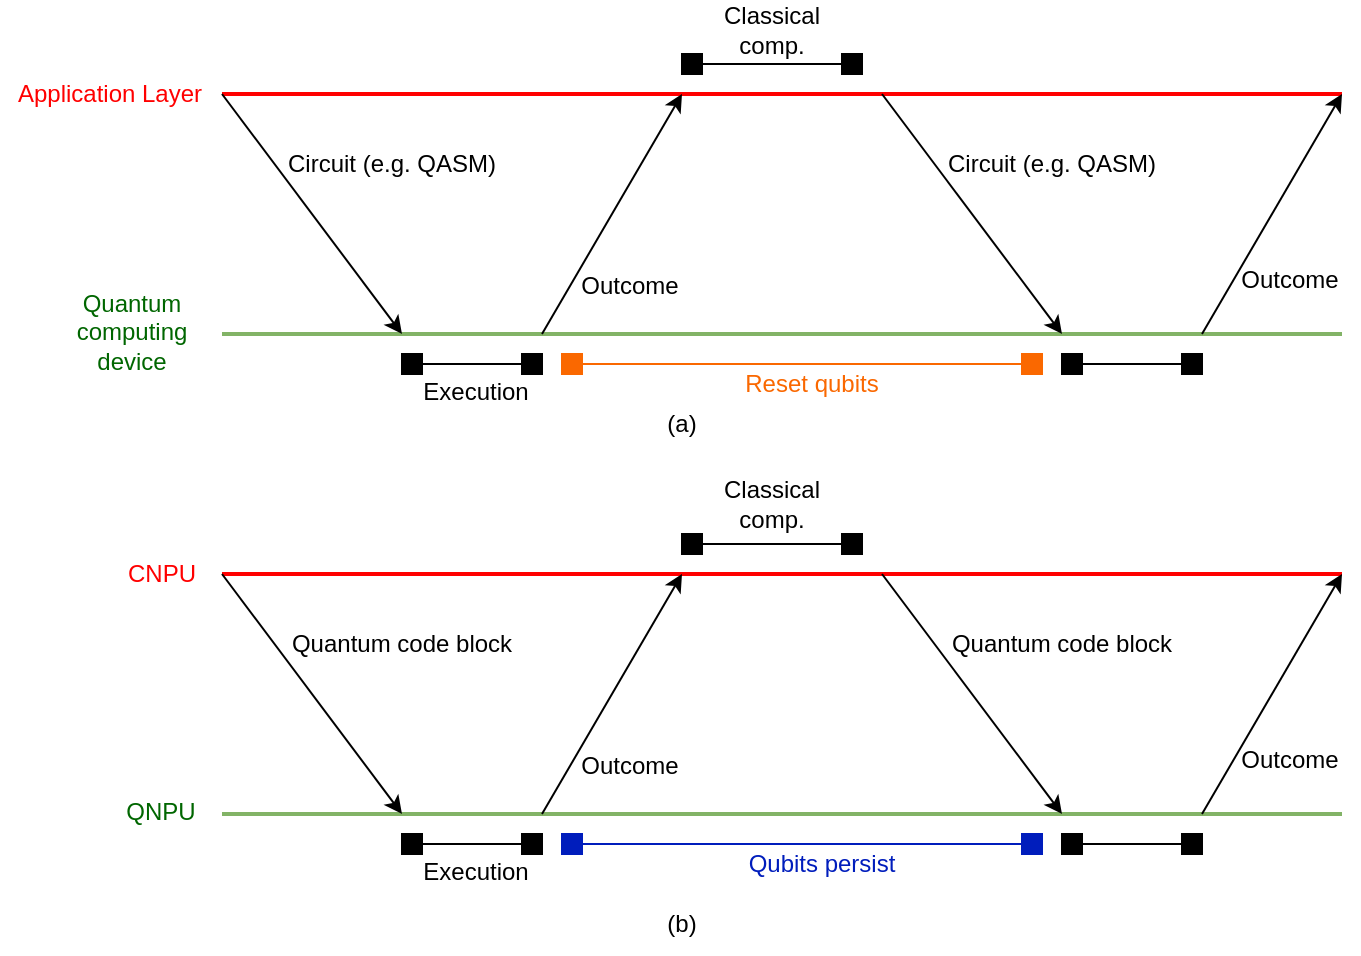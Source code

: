 <mxfile version="24.8.3">
    <diagram id="GXOfyXI1hKdeZPIsg9Lf" name="Page-1">
        <mxGraphModel dx="2388" dy="561" grid="1" gridSize="10" guides="1" tooltips="1" connect="1" arrows="1" fold="1" page="1" pageScale="1" pageWidth="850" pageHeight="1100" math="0" shadow="0">
            <root>
                <mxCell id="0"/>
                <mxCell id="1" parent="0"/>
                <mxCell id="2" value="" style="endArrow=none;html=1;fillColor=#f8cecc;strokeColor=#FF0000;strokeWidth=2;" parent="1" edge="1">
                    <mxGeometry width="50" height="50" relative="1" as="geometry">
                        <mxPoint x="80" y="120" as="sourcePoint"/>
                        <mxPoint x="640" y="120" as="targetPoint"/>
                    </mxGeometry>
                </mxCell>
                <mxCell id="3" value="" style="endArrow=none;html=1;fillColor=#d5e8d4;strokeColor=#82b366;strokeWidth=2;" parent="1" edge="1">
                    <mxGeometry width="50" height="50" relative="1" as="geometry">
                        <mxPoint x="80" y="240" as="sourcePoint"/>
                        <mxPoint x="640" y="240" as="targetPoint"/>
                    </mxGeometry>
                </mxCell>
                <mxCell id="4" value="" style="endArrow=classic;html=1;" parent="1" edge="1">
                    <mxGeometry width="50" height="50" relative="1" as="geometry">
                        <mxPoint x="80" y="120" as="sourcePoint"/>
                        <mxPoint x="170" y="240" as="targetPoint"/>
                    </mxGeometry>
                </mxCell>
                <mxCell id="5" value="" style="endArrow=classic;html=1;" parent="1" edge="1">
                    <mxGeometry width="50" height="50" relative="1" as="geometry">
                        <mxPoint x="240" y="240" as="sourcePoint"/>
                        <mxPoint x="310" y="120" as="targetPoint"/>
                    </mxGeometry>
                </mxCell>
                <mxCell id="6" value="" style="endArrow=classic;html=1;" parent="1" edge="1">
                    <mxGeometry width="50" height="50" relative="1" as="geometry">
                        <mxPoint x="410" y="120" as="sourcePoint"/>
                        <mxPoint x="500" y="240" as="targetPoint"/>
                    </mxGeometry>
                </mxCell>
                <mxCell id="7" value="" style="endArrow=classic;html=1;" parent="1" edge="1">
                    <mxGeometry width="50" height="50" relative="1" as="geometry">
                        <mxPoint x="570" y="240" as="sourcePoint"/>
                        <mxPoint x="640" y="120" as="targetPoint"/>
                    </mxGeometry>
                </mxCell>
                <mxCell id="10" style="edgeStyle=none;html=1;exitX=1;exitY=0.5;exitDx=0;exitDy=0;entryX=0;entryY=0.5;entryDx=0;entryDy=0;endArrow=none;endFill=0;" parent="1" source="8" target="9" edge="1">
                    <mxGeometry relative="1" as="geometry"/>
                </mxCell>
                <mxCell id="8" value="" style="rounded=0;whiteSpace=wrap;html=1;fillColor=#000000;" parent="1" vertex="1">
                    <mxGeometry x="170" y="250" width="10" height="10" as="geometry"/>
                </mxCell>
                <mxCell id="9" value="" style="rounded=0;whiteSpace=wrap;html=1;fillColor=#000000;" parent="1" vertex="1">
                    <mxGeometry x="230" y="250" width="10" height="10" as="geometry"/>
                </mxCell>
                <mxCell id="11" value="Execution" style="text;html=1;align=center;verticalAlign=middle;whiteSpace=wrap;rounded=0;" parent="1" vertex="1">
                    <mxGeometry x="177" y="254" width="60" height="30" as="geometry"/>
                </mxCell>
                <mxCell id="15" style="edgeStyle=none;html=1;exitX=1;exitY=0.5;exitDx=0;exitDy=0;entryX=0;entryY=0.5;entryDx=0;entryDy=0;endArrow=none;endFill=0;fillColor=#fa6800;strokeColor=#FA6800;" parent="1" source="16" target="17" edge="1">
                    <mxGeometry relative="1" as="geometry"/>
                </mxCell>
                <mxCell id="16" value="" style="rounded=0;whiteSpace=wrap;html=1;fillColor=#fa6800;strokeColor=#FA6800;fontColor=#000000;" parent="1" vertex="1">
                    <mxGeometry x="250" y="250" width="10" height="10" as="geometry"/>
                </mxCell>
                <mxCell id="17" value="" style="rounded=0;whiteSpace=wrap;html=1;fillColor=#fa6800;strokeColor=#FA6800;fontColor=#000000;" parent="1" vertex="1">
                    <mxGeometry x="480" y="250" width="10" height="10" as="geometry"/>
                </mxCell>
                <mxCell id="19" style="edgeStyle=none;html=1;exitX=1;exitY=0.5;exitDx=0;exitDy=0;entryX=0;entryY=0.5;entryDx=0;entryDy=0;endArrow=none;endFill=0;" parent="1" source="20" target="21" edge="1">
                    <mxGeometry relative="1" as="geometry"/>
                </mxCell>
                <mxCell id="20" value="" style="rounded=0;whiteSpace=wrap;html=1;fillColor=#000000;" parent="1" vertex="1">
                    <mxGeometry x="500" y="250" width="10" height="10" as="geometry"/>
                </mxCell>
                <mxCell id="21" value="" style="rounded=0;whiteSpace=wrap;html=1;fillColor=#000000;" parent="1" vertex="1">
                    <mxGeometry x="560" y="250" width="10" height="10" as="geometry"/>
                </mxCell>
                <mxCell id="22" style="edgeStyle=none;html=1;exitX=1;exitY=0.5;exitDx=0;exitDy=0;entryX=0;entryY=0.5;entryDx=0;entryDy=0;endArrow=none;endFill=0;" parent="1" source="23" target="24" edge="1">
                    <mxGeometry relative="1" as="geometry"/>
                </mxCell>
                <mxCell id="23" value="" style="rounded=0;whiteSpace=wrap;html=1;fillColor=#000000;" parent="1" vertex="1">
                    <mxGeometry x="310" y="100" width="10" height="10" as="geometry"/>
                </mxCell>
                <mxCell id="24" value="" style="rounded=0;whiteSpace=wrap;html=1;fillColor=#000000;" parent="1" vertex="1">
                    <mxGeometry x="390" y="100" width="10" height="10" as="geometry"/>
                </mxCell>
                <mxCell id="26" value="Reset qubits" style="text;html=1;align=center;verticalAlign=middle;whiteSpace=wrap;rounded=0;fontColor=#FA6800;" parent="1" vertex="1">
                    <mxGeometry x="340" y="250" width="70" height="30" as="geometry"/>
                </mxCell>
                <mxCell id="28" value="Classical comp." style="text;html=1;align=center;verticalAlign=middle;whiteSpace=wrap;rounded=0;" parent="1" vertex="1">
                    <mxGeometry x="325" y="73" width="60" height="30" as="geometry"/>
                </mxCell>
                <mxCell id="29" value="Circuit (e.g. QASM)" style="text;html=1;align=center;verticalAlign=middle;whiteSpace=wrap;rounded=0;" parent="1" vertex="1">
                    <mxGeometry x="110" y="140" width="110" height="30" as="geometry"/>
                </mxCell>
                <mxCell id="30" value="Outcome" style="text;html=1;align=center;verticalAlign=middle;whiteSpace=wrap;rounded=0;" parent="1" vertex="1">
                    <mxGeometry x="254" y="201" width="60" height="30" as="geometry"/>
                </mxCell>
                <mxCell id="32" value="Circuit (e.g. QASM)" style="text;html=1;align=center;verticalAlign=middle;whiteSpace=wrap;rounded=0;" parent="1" vertex="1">
                    <mxGeometry x="440" y="140" width="110" height="30" as="geometry"/>
                </mxCell>
                <mxCell id="33" value="Outcome" style="text;html=1;align=center;verticalAlign=middle;whiteSpace=wrap;rounded=0;" parent="1" vertex="1">
                    <mxGeometry x="584" y="198" width="60" height="30" as="geometry"/>
                </mxCell>
                <mxCell id="34" value="Application Layer" style="text;html=1;align=center;verticalAlign=middle;whiteSpace=wrap;rounded=0;fontColor=#FF0000;" parent="1" vertex="1">
                    <mxGeometry x="-31" y="105" width="110" height="30" as="geometry"/>
                </mxCell>
                <mxCell id="36" value="Quantum computing device" style="text;html=1;align=center;verticalAlign=middle;whiteSpace=wrap;rounded=0;fontColor=#006600;" parent="1" vertex="1">
                    <mxGeometry y="224" width="70" height="30" as="geometry"/>
                </mxCell>
                <mxCell id="37" value="" style="endArrow=none;html=1;fillColor=#f8cecc;strokeColor=#FF0000;strokeWidth=2;" parent="1" edge="1">
                    <mxGeometry width="50" height="50" relative="1" as="geometry">
                        <mxPoint x="80" y="360" as="sourcePoint"/>
                        <mxPoint x="640" y="360" as="targetPoint"/>
                    </mxGeometry>
                </mxCell>
                <mxCell id="38" value="" style="endArrow=none;html=1;fillColor=#d5e8d4;strokeColor=#82b366;strokeWidth=2;" parent="1" edge="1">
                    <mxGeometry width="50" height="50" relative="1" as="geometry">
                        <mxPoint x="80" y="480" as="sourcePoint"/>
                        <mxPoint x="640" y="480" as="targetPoint"/>
                    </mxGeometry>
                </mxCell>
                <mxCell id="39" value="" style="endArrow=classic;html=1;" parent="1" edge="1">
                    <mxGeometry width="50" height="50" relative="1" as="geometry">
                        <mxPoint x="80" y="360" as="sourcePoint"/>
                        <mxPoint x="170" y="480" as="targetPoint"/>
                    </mxGeometry>
                </mxCell>
                <mxCell id="40" value="" style="endArrow=classic;html=1;" parent="1" edge="1">
                    <mxGeometry width="50" height="50" relative="1" as="geometry">
                        <mxPoint x="240" y="480" as="sourcePoint"/>
                        <mxPoint x="310" y="360" as="targetPoint"/>
                    </mxGeometry>
                </mxCell>
                <mxCell id="41" value="" style="endArrow=classic;html=1;" parent="1" edge="1">
                    <mxGeometry width="50" height="50" relative="1" as="geometry">
                        <mxPoint x="410" y="360" as="sourcePoint"/>
                        <mxPoint x="500" y="480" as="targetPoint"/>
                    </mxGeometry>
                </mxCell>
                <mxCell id="42" value="" style="endArrow=classic;html=1;" parent="1" edge="1">
                    <mxGeometry width="50" height="50" relative="1" as="geometry">
                        <mxPoint x="570" y="480" as="sourcePoint"/>
                        <mxPoint x="640" y="360" as="targetPoint"/>
                    </mxGeometry>
                </mxCell>
                <mxCell id="43" style="edgeStyle=none;html=1;exitX=1;exitY=0.5;exitDx=0;exitDy=0;entryX=0;entryY=0.5;entryDx=0;entryDy=0;endArrow=none;endFill=0;" parent="1" source="44" target="45" edge="1">
                    <mxGeometry relative="1" as="geometry"/>
                </mxCell>
                <mxCell id="44" value="" style="rounded=0;whiteSpace=wrap;html=1;fillColor=#000000;" parent="1" vertex="1">
                    <mxGeometry x="170" y="490" width="10" height="10" as="geometry"/>
                </mxCell>
                <mxCell id="45" value="" style="rounded=0;whiteSpace=wrap;html=1;fillColor=#000000;" parent="1" vertex="1">
                    <mxGeometry x="230" y="490" width="10" height="10" as="geometry"/>
                </mxCell>
                <mxCell id="46" value="Execution" style="text;html=1;align=center;verticalAlign=middle;whiteSpace=wrap;rounded=0;" parent="1" vertex="1">
                    <mxGeometry x="177" y="494" width="60" height="30" as="geometry"/>
                </mxCell>
                <mxCell id="47" style="edgeStyle=none;html=1;exitX=1;exitY=0.5;exitDx=0;exitDy=0;entryX=0;entryY=0.5;entryDx=0;entryDy=0;endArrow=none;endFill=0;fillColor=#0050ef;strokeColor=#001DBC;" parent="1" source="48" target="49" edge="1">
                    <mxGeometry relative="1" as="geometry"/>
                </mxCell>
                <mxCell id="48" value="" style="rounded=0;whiteSpace=wrap;html=1;fillColor=#001DBC;strokeColor=#001DBC;fontColor=#ffffff;" parent="1" vertex="1">
                    <mxGeometry x="250" y="490" width="10" height="10" as="geometry"/>
                </mxCell>
                <mxCell id="49" value="" style="rounded=0;whiteSpace=wrap;html=1;fillColor=#001DBC;strokeColor=#001DBC;fontColor=#ffffff;" parent="1" vertex="1">
                    <mxGeometry x="480" y="490" width="10" height="10" as="geometry"/>
                </mxCell>
                <mxCell id="50" style="edgeStyle=none;html=1;exitX=1;exitY=0.5;exitDx=0;exitDy=0;entryX=0;entryY=0.5;entryDx=0;entryDy=0;endArrow=none;endFill=0;" parent="1" source="51" target="52" edge="1">
                    <mxGeometry relative="1" as="geometry"/>
                </mxCell>
                <mxCell id="51" value="" style="rounded=0;whiteSpace=wrap;html=1;fillColor=#000000;" parent="1" vertex="1">
                    <mxGeometry x="500" y="490" width="10" height="10" as="geometry"/>
                </mxCell>
                <mxCell id="52" value="" style="rounded=0;whiteSpace=wrap;html=1;fillColor=#000000;" parent="1" vertex="1">
                    <mxGeometry x="560" y="490" width="10" height="10" as="geometry"/>
                </mxCell>
                <mxCell id="53" style="edgeStyle=none;html=1;exitX=1;exitY=0.5;exitDx=0;exitDy=0;entryX=0;entryY=0.5;entryDx=0;entryDy=0;endArrow=none;endFill=0;" parent="1" source="54" target="55" edge="1">
                    <mxGeometry relative="1" as="geometry"/>
                </mxCell>
                <mxCell id="54" value="" style="rounded=0;whiteSpace=wrap;html=1;fillColor=#000000;" parent="1" vertex="1">
                    <mxGeometry x="310" y="340" width="10" height="10" as="geometry"/>
                </mxCell>
                <mxCell id="55" value="" style="rounded=0;whiteSpace=wrap;html=1;fillColor=#000000;" parent="1" vertex="1">
                    <mxGeometry x="390" y="340" width="10" height="10" as="geometry"/>
                </mxCell>
                <mxCell id="56" value="Qubits persist" style="text;html=1;align=center;verticalAlign=middle;whiteSpace=wrap;rounded=0;fontColor=#001DBC;" parent="1" vertex="1">
                    <mxGeometry x="340" y="490" width="80" height="30" as="geometry"/>
                </mxCell>
                <mxCell id="57" value="Classical comp." style="text;html=1;align=center;verticalAlign=middle;whiteSpace=wrap;rounded=0;" parent="1" vertex="1">
                    <mxGeometry x="325" y="310" width="60" height="30" as="geometry"/>
                </mxCell>
                <mxCell id="58" value="Quantum code block" style="text;html=1;align=center;verticalAlign=middle;whiteSpace=wrap;rounded=0;" parent="1" vertex="1">
                    <mxGeometry x="110" y="380" width="120" height="30" as="geometry"/>
                </mxCell>
                <mxCell id="59" value="Outcome" style="text;html=1;align=center;verticalAlign=middle;whiteSpace=wrap;rounded=0;" parent="1" vertex="1">
                    <mxGeometry x="254" y="441" width="60" height="30" as="geometry"/>
                </mxCell>
                <mxCell id="61" value="Outcome" style="text;html=1;align=center;verticalAlign=middle;whiteSpace=wrap;rounded=0;" parent="1" vertex="1">
                    <mxGeometry x="584" y="438" width="60" height="30" as="geometry"/>
                </mxCell>
                <mxCell id="62" value="CNPU" style="text;html=1;align=center;verticalAlign=middle;whiteSpace=wrap;rounded=0;fontColor=#FF0000;" parent="1" vertex="1">
                    <mxGeometry x="-5.5" y="350" width="110" height="20" as="geometry"/>
                </mxCell>
                <mxCell id="63" value="QNPU" style="text;html=1;align=center;verticalAlign=middle;whiteSpace=wrap;rounded=0;fontColor=#006600;" parent="1" vertex="1">
                    <mxGeometry x="20" y="464" width="59" height="30" as="geometry"/>
                </mxCell>
                <mxCell id="64" value="Quantum code block" style="text;html=1;align=center;verticalAlign=middle;whiteSpace=wrap;rounded=0;" parent="1" vertex="1">
                    <mxGeometry x="440" y="380" width="120" height="30" as="geometry"/>
                </mxCell>
                <mxCell id="65" value="(a)" style="text;html=1;align=center;verticalAlign=middle;whiteSpace=wrap;rounded=0;" parent="1" vertex="1">
                    <mxGeometry x="280" y="270" width="60" height="30" as="geometry"/>
                </mxCell>
                <mxCell id="66" value="(b)" style="text;html=1;align=center;verticalAlign=middle;whiteSpace=wrap;rounded=0;" parent="1" vertex="1">
                    <mxGeometry x="280" y="520" width="60" height="30" as="geometry"/>
                </mxCell>
            </root>
        </mxGraphModel>
    </diagram>
</mxfile>